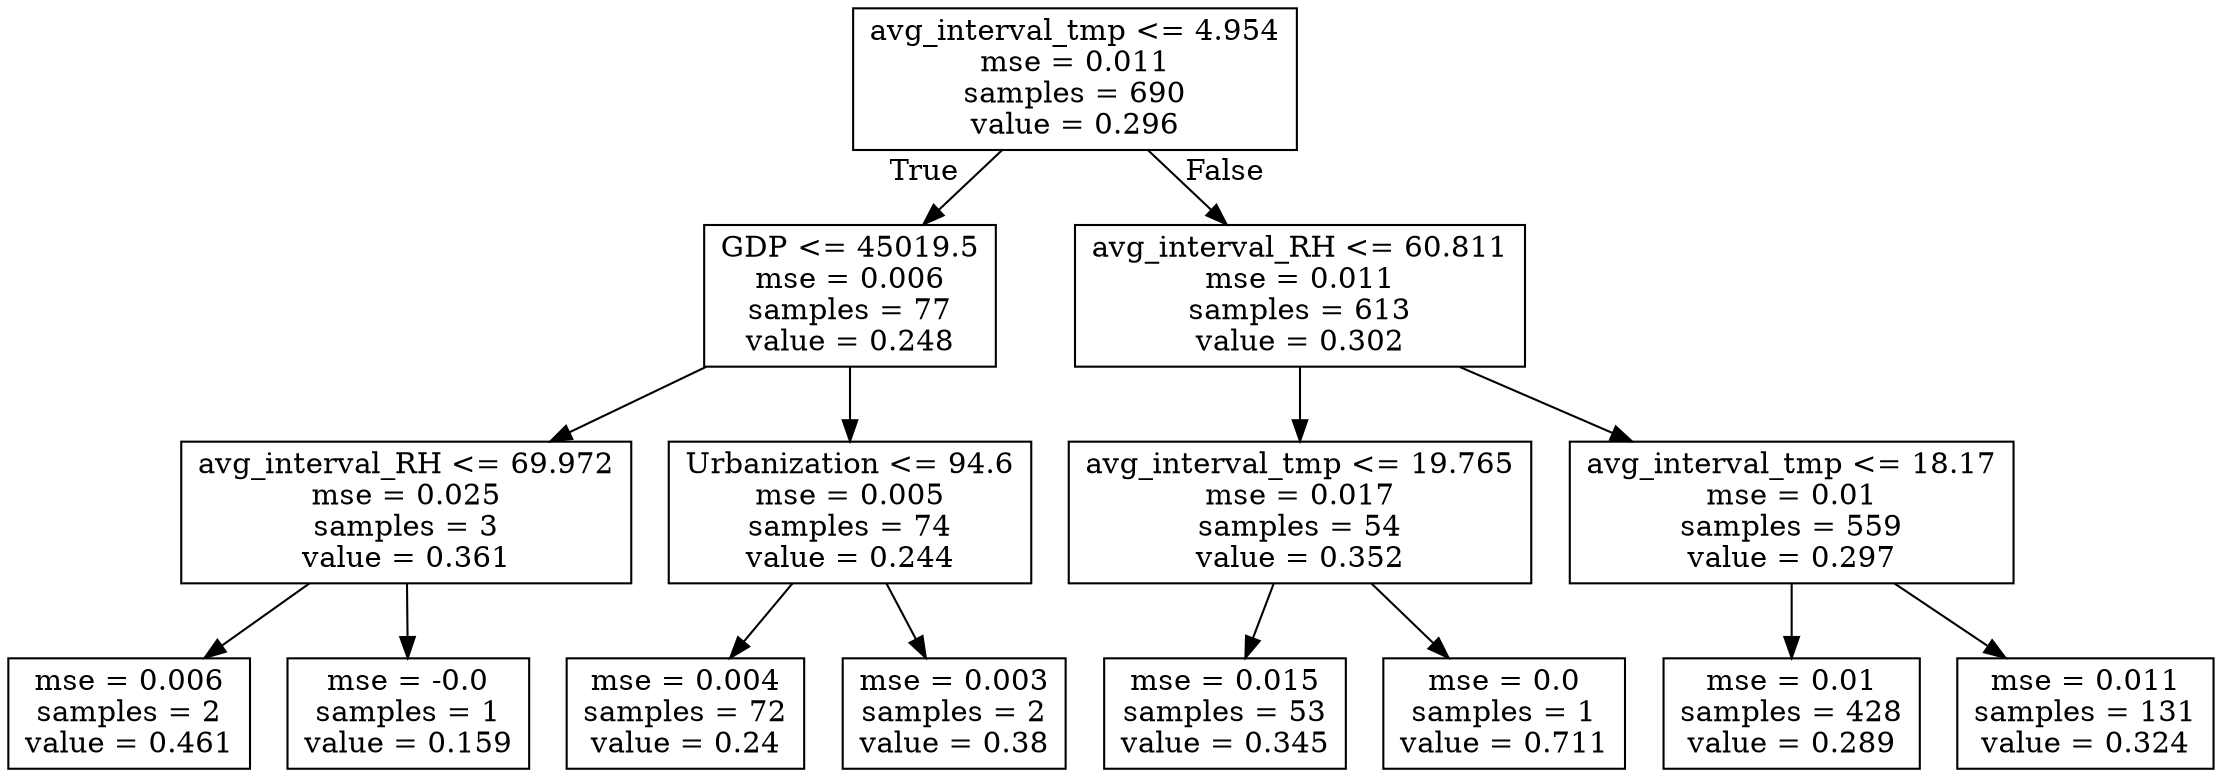 digraph Tree {
node [shape=box] ;
0 [label="avg_interval_tmp <= 4.954\nmse = 0.011\nsamples = 690\nvalue = 0.296"] ;
1 [label="GDP <= 45019.5\nmse = 0.006\nsamples = 77\nvalue = 0.248"] ;
0 -> 1 [labeldistance=2.5, labelangle=45, headlabel="True"] ;
2 [label="avg_interval_RH <= 69.972\nmse = 0.025\nsamples = 3\nvalue = 0.361"] ;
1 -> 2 ;
3 [label="mse = 0.006\nsamples = 2\nvalue = 0.461"] ;
2 -> 3 ;
4 [label="mse = -0.0\nsamples = 1\nvalue = 0.159"] ;
2 -> 4 ;
5 [label="Urbanization <= 94.6\nmse = 0.005\nsamples = 74\nvalue = 0.244"] ;
1 -> 5 ;
6 [label="mse = 0.004\nsamples = 72\nvalue = 0.24"] ;
5 -> 6 ;
7 [label="mse = 0.003\nsamples = 2\nvalue = 0.38"] ;
5 -> 7 ;
8 [label="avg_interval_RH <= 60.811\nmse = 0.011\nsamples = 613\nvalue = 0.302"] ;
0 -> 8 [labeldistance=2.5, labelangle=-45, headlabel="False"] ;
9 [label="avg_interval_tmp <= 19.765\nmse = 0.017\nsamples = 54\nvalue = 0.352"] ;
8 -> 9 ;
10 [label="mse = 0.015\nsamples = 53\nvalue = 0.345"] ;
9 -> 10 ;
11 [label="mse = 0.0\nsamples = 1\nvalue = 0.711"] ;
9 -> 11 ;
12 [label="avg_interval_tmp <= 18.17\nmse = 0.01\nsamples = 559\nvalue = 0.297"] ;
8 -> 12 ;
13 [label="mse = 0.01\nsamples = 428\nvalue = 0.289"] ;
12 -> 13 ;
14 [label="mse = 0.011\nsamples = 131\nvalue = 0.324"] ;
12 -> 14 ;
}